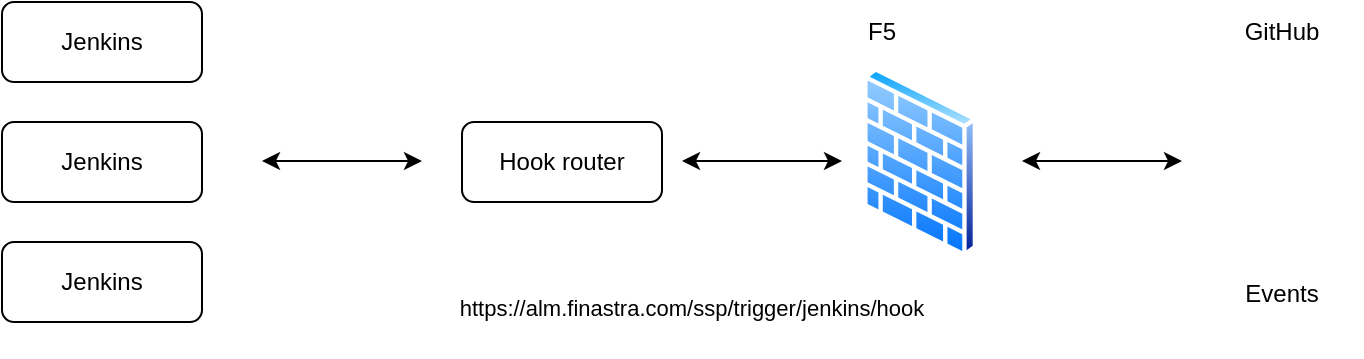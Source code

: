 <mxfile version="22.1.1" type="github">
  <diagram name="Page-1" id="0ocIiy8XSYzDtpNccgzG">
    <mxGraphModel dx="954" dy="565" grid="1" gridSize="10" guides="1" tooltips="1" connect="1" arrows="1" fold="1" page="1" pageScale="1" pageWidth="827" pageHeight="1169" math="0" shadow="0">
      <root>
        <mxCell id="0" />
        <mxCell id="1" parent="0" />
        <mxCell id="nbGyXb_tnFNLy37C-eks-3" value="" style="image;aspect=fixed;perimeter=ellipsePerimeter;html=1;align=center;shadow=0;dashed=0;spacingTop=3;image=img/lib/active_directory/firewall.svg;" vertex="1" parent="1">
          <mxGeometry x="490" y="192.5" width="57.95" height="95" as="geometry" />
        </mxCell>
        <mxCell id="nbGyXb_tnFNLy37C-eks-4" value="Hook router" style="rounded=1;whiteSpace=wrap;html=1;" vertex="1" parent="1">
          <mxGeometry x="290" y="220" width="100" height="40" as="geometry" />
        </mxCell>
        <mxCell id="nbGyXb_tnFNLy37C-eks-5" value="" style="shape=image;html=1;verticalAlign=top;verticalLabelPosition=bottom;labelBackgroundColor=#ffffff;imageAspect=0;aspect=fixed;image=https://cdn1.iconfinder.com/data/icons/unicons-line-vol-3/24/github-128.png" vertex="1" parent="1">
          <mxGeometry x="660" y="200" width="80" height="80" as="geometry" />
        </mxCell>
        <mxCell id="nbGyXb_tnFNLy37C-eks-7" value="Jenkins" style="rounded=1;whiteSpace=wrap;html=1;" vertex="1" parent="1">
          <mxGeometry x="60" y="160" width="100" height="40" as="geometry" />
        </mxCell>
        <mxCell id="nbGyXb_tnFNLy37C-eks-8" value="https://alm.finastra.com/ssp/trigger/jenkins/hook" style="text;strokeColor=none;fillColor=none;align=center;verticalAlign=middle;rounded=0;whiteSpace=wrap;fontSize=11;html=1;labelBorderColor=none;" vertex="1" parent="1">
          <mxGeometry x="340" y="287.5" width="130" height="50" as="geometry" />
        </mxCell>
        <mxCell id="nbGyXb_tnFNLy37C-eks-9" value="" style="endArrow=classic;startArrow=classic;html=1;rounded=0;" edge="1" parent="1">
          <mxGeometry width="50" height="50" relative="1" as="geometry">
            <mxPoint x="190" y="239.5" as="sourcePoint" />
            <mxPoint x="270" y="239.5" as="targetPoint" />
          </mxGeometry>
        </mxCell>
        <mxCell id="nbGyXb_tnFNLy37C-eks-10" value="GitHub" style="text;html=1;strokeColor=none;fillColor=none;align=center;verticalAlign=middle;whiteSpace=wrap;rounded=0;" vertex="1" parent="1">
          <mxGeometry x="670" y="160" width="60" height="30" as="geometry" />
        </mxCell>
        <mxCell id="nbGyXb_tnFNLy37C-eks-13" value="F5" style="text;html=1;strokeColor=none;fillColor=none;align=center;verticalAlign=middle;whiteSpace=wrap;rounded=0;" vertex="1" parent="1">
          <mxGeometry x="470" y="160" width="60" height="30" as="geometry" />
        </mxCell>
        <mxCell id="nbGyXb_tnFNLy37C-eks-15" value="" style="endArrow=classic;startArrow=classic;html=1;rounded=0;" edge="1" parent="1">
          <mxGeometry width="50" height="50" relative="1" as="geometry">
            <mxPoint x="570" y="239.5" as="sourcePoint" />
            <mxPoint x="650" y="239.5" as="targetPoint" />
          </mxGeometry>
        </mxCell>
        <mxCell id="nbGyXb_tnFNLy37C-eks-16" value="" style="endArrow=classic;startArrow=classic;html=1;rounded=0;" edge="1" parent="1">
          <mxGeometry width="50" height="50" relative="1" as="geometry">
            <mxPoint x="400" y="239.5" as="sourcePoint" />
            <mxPoint x="480" y="239.5" as="targetPoint" />
          </mxGeometry>
        </mxCell>
        <mxCell id="nbGyXb_tnFNLy37C-eks-17" value="Events" style="text;html=1;strokeColor=none;fillColor=none;align=center;verticalAlign=middle;whiteSpace=wrap;rounded=0;" vertex="1" parent="1">
          <mxGeometry x="670" y="290.5" width="60" height="30" as="geometry" />
        </mxCell>
        <mxCell id="nbGyXb_tnFNLy37C-eks-19" value="Jenkins" style="rounded=1;whiteSpace=wrap;html=1;" vertex="1" parent="1">
          <mxGeometry x="60" y="220" width="100" height="40" as="geometry" />
        </mxCell>
        <mxCell id="nbGyXb_tnFNLy37C-eks-20" value="Jenkins" style="rounded=1;whiteSpace=wrap;html=1;" vertex="1" parent="1">
          <mxGeometry x="60" y="280" width="100" height="40" as="geometry" />
        </mxCell>
      </root>
    </mxGraphModel>
  </diagram>
</mxfile>
